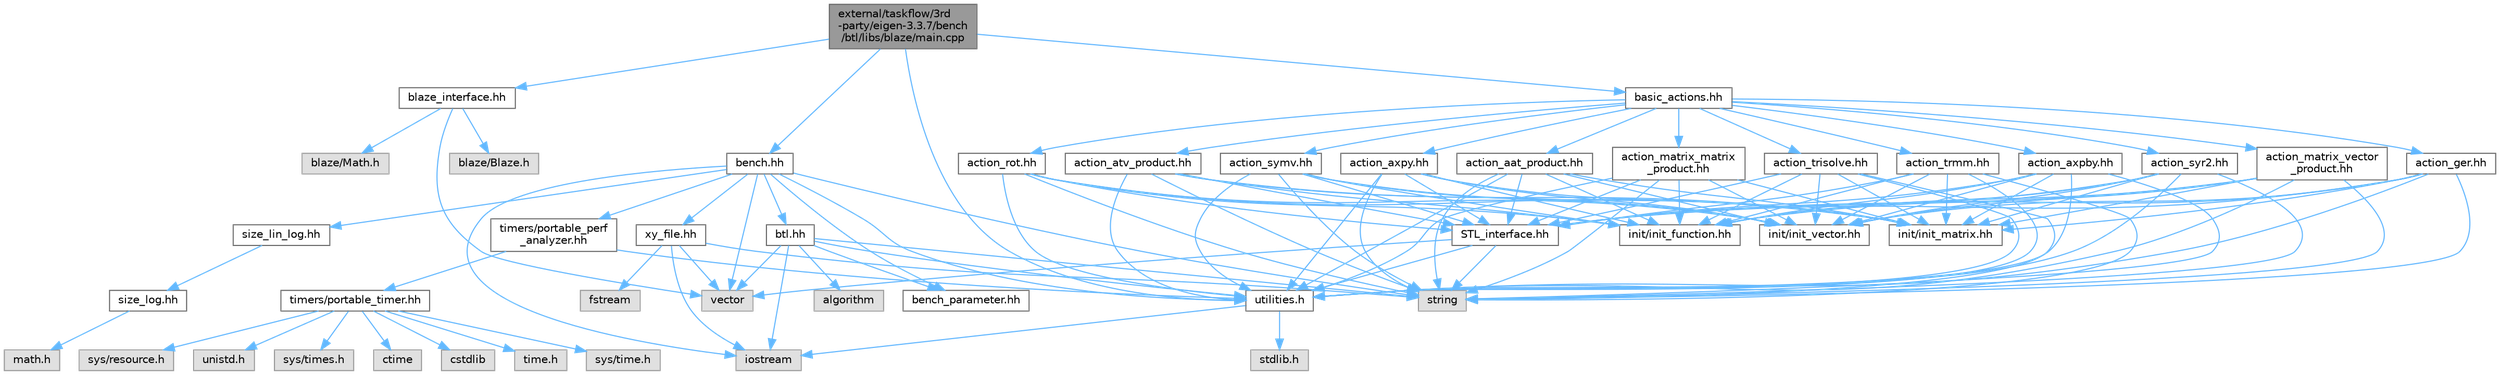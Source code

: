 digraph "external/taskflow/3rd-party/eigen-3.3.7/bench/btl/libs/blaze/main.cpp"
{
 // LATEX_PDF_SIZE
  bgcolor="transparent";
  edge [fontname=Helvetica,fontsize=10,labelfontname=Helvetica,labelfontsize=10];
  node [fontname=Helvetica,fontsize=10,shape=box,height=0.2,width=0.4];
  Node1 [id="Node000001",label="external/taskflow/3rd\l-party/eigen-3.3.7/bench\l/btl/libs/blaze/main.cpp",height=0.2,width=0.4,color="gray40", fillcolor="grey60", style="filled", fontcolor="black",tooltip=" "];
  Node1 -> Node2 [id="edge1_Node000001_Node000002",color="steelblue1",style="solid",tooltip=" "];
  Node2 [id="Node000002",label="utilities.h",height=0.2,width=0.4,color="grey40", fillcolor="white", style="filled",URL="$utilities_8h.html",tooltip=" "];
  Node2 -> Node3 [id="edge2_Node000002_Node000003",color="steelblue1",style="solid",tooltip=" "];
  Node3 [id="Node000003",label="stdlib.h",height=0.2,width=0.4,color="grey60", fillcolor="#E0E0E0", style="filled",tooltip=" "];
  Node2 -> Node4 [id="edge3_Node000002_Node000004",color="steelblue1",style="solid",tooltip=" "];
  Node4 [id="Node000004",label="iostream",height=0.2,width=0.4,color="grey60", fillcolor="#E0E0E0", style="filled",tooltip=" "];
  Node1 -> Node5 [id="edge4_Node000001_Node000005",color="steelblue1",style="solid",tooltip=" "];
  Node5 [id="Node000005",label="blaze_interface.hh",height=0.2,width=0.4,color="grey40", fillcolor="white", style="filled",URL="$blaze__interface_8hh.html",tooltip=" "];
  Node5 -> Node6 [id="edge5_Node000005_Node000006",color="steelblue1",style="solid",tooltip=" "];
  Node6 [id="Node000006",label="blaze/Math.h",height=0.2,width=0.4,color="grey60", fillcolor="#E0E0E0", style="filled",tooltip=" "];
  Node5 -> Node7 [id="edge6_Node000005_Node000007",color="steelblue1",style="solid",tooltip=" "];
  Node7 [id="Node000007",label="blaze/Blaze.h",height=0.2,width=0.4,color="grey60", fillcolor="#E0E0E0", style="filled",tooltip=" "];
  Node5 -> Node8 [id="edge7_Node000005_Node000008",color="steelblue1",style="solid",tooltip=" "];
  Node8 [id="Node000008",label="vector",height=0.2,width=0.4,color="grey60", fillcolor="#E0E0E0", style="filled",tooltip=" "];
  Node1 -> Node9 [id="edge8_Node000001_Node000009",color="steelblue1",style="solid",tooltip=" "];
  Node9 [id="Node000009",label="bench.hh",height=0.2,width=0.4,color="grey40", fillcolor="white", style="filled",URL="$bench_8hh.html",tooltip=" "];
  Node9 -> Node10 [id="edge9_Node000009_Node000010",color="steelblue1",style="solid",tooltip=" "];
  Node10 [id="Node000010",label="btl.hh",height=0.2,width=0.4,color="grey40", fillcolor="white", style="filled",URL="$btl_8hh.html",tooltip=" "];
  Node10 -> Node11 [id="edge10_Node000010_Node000011",color="steelblue1",style="solid",tooltip=" "];
  Node11 [id="Node000011",label="bench_parameter.hh",height=0.2,width=0.4,color="grey40", fillcolor="white", style="filled",URL="$bench__parameter_8hh.html",tooltip=" "];
  Node10 -> Node4 [id="edge11_Node000010_Node000004",color="steelblue1",style="solid",tooltip=" "];
  Node10 -> Node12 [id="edge12_Node000010_Node000012",color="steelblue1",style="solid",tooltip=" "];
  Node12 [id="Node000012",label="algorithm",height=0.2,width=0.4,color="grey60", fillcolor="#E0E0E0", style="filled",tooltip=" "];
  Node10 -> Node8 [id="edge13_Node000010_Node000008",color="steelblue1",style="solid",tooltip=" "];
  Node10 -> Node13 [id="edge14_Node000010_Node000013",color="steelblue1",style="solid",tooltip=" "];
  Node13 [id="Node000013",label="string",height=0.2,width=0.4,color="grey60", fillcolor="#E0E0E0", style="filled",tooltip=" "];
  Node10 -> Node2 [id="edge15_Node000010_Node000002",color="steelblue1",style="solid",tooltip=" "];
  Node9 -> Node11 [id="edge16_Node000009_Node000011",color="steelblue1",style="solid",tooltip=" "];
  Node9 -> Node4 [id="edge17_Node000009_Node000004",color="steelblue1",style="solid",tooltip=" "];
  Node9 -> Node2 [id="edge18_Node000009_Node000002",color="steelblue1",style="solid",tooltip=" "];
  Node9 -> Node14 [id="edge19_Node000009_Node000014",color="steelblue1",style="solid",tooltip=" "];
  Node14 [id="Node000014",label="size_lin_log.hh",height=0.2,width=0.4,color="grey40", fillcolor="white", style="filled",URL="$size__lin__log_8hh.html",tooltip=" "];
  Node14 -> Node15 [id="edge20_Node000014_Node000015",color="steelblue1",style="solid",tooltip=" "];
  Node15 [id="Node000015",label="size_log.hh",height=0.2,width=0.4,color="grey40", fillcolor="white", style="filled",URL="$size__log_8hh.html",tooltip=" "];
  Node15 -> Node16 [id="edge21_Node000015_Node000016",color="steelblue1",style="solid",tooltip=" "];
  Node16 [id="Node000016",label="math.h",height=0.2,width=0.4,color="grey60", fillcolor="#E0E0E0", style="filled",tooltip=" "];
  Node9 -> Node17 [id="edge22_Node000009_Node000017",color="steelblue1",style="solid",tooltip=" "];
  Node17 [id="Node000017",label="xy_file.hh",height=0.2,width=0.4,color="grey40", fillcolor="white", style="filled",URL="$xy__file_8hh.html",tooltip=" "];
  Node17 -> Node18 [id="edge23_Node000017_Node000018",color="steelblue1",style="solid",tooltip=" "];
  Node18 [id="Node000018",label="fstream",height=0.2,width=0.4,color="grey60", fillcolor="#E0E0E0", style="filled",tooltip=" "];
  Node17 -> Node4 [id="edge24_Node000017_Node000004",color="steelblue1",style="solid",tooltip=" "];
  Node17 -> Node13 [id="edge25_Node000017_Node000013",color="steelblue1",style="solid",tooltip=" "];
  Node17 -> Node8 [id="edge26_Node000017_Node000008",color="steelblue1",style="solid",tooltip=" "];
  Node9 -> Node8 [id="edge27_Node000009_Node000008",color="steelblue1",style="solid",tooltip=" "];
  Node9 -> Node13 [id="edge28_Node000009_Node000013",color="steelblue1",style="solid",tooltip=" "];
  Node9 -> Node19 [id="edge29_Node000009_Node000019",color="steelblue1",style="solid",tooltip=" "];
  Node19 [id="Node000019",label="timers/portable_perf\l_analyzer.hh",height=0.2,width=0.4,color="grey40", fillcolor="white", style="filled",URL="$portable__perf__analyzer_8hh.html",tooltip=" "];
  Node19 -> Node2 [id="edge30_Node000019_Node000002",color="steelblue1",style="solid",tooltip=" "];
  Node19 -> Node20 [id="edge31_Node000019_Node000020",color="steelblue1",style="solid",tooltip=" "];
  Node20 [id="Node000020",label="timers/portable_timer.hh",height=0.2,width=0.4,color="grey40", fillcolor="white", style="filled",URL="$portable__timer_8hh.html",tooltip=" "];
  Node20 -> Node21 [id="edge32_Node000020_Node000021",color="steelblue1",style="solid",tooltip=" "];
  Node21 [id="Node000021",label="ctime",height=0.2,width=0.4,color="grey60", fillcolor="#E0E0E0", style="filled",tooltip=" "];
  Node20 -> Node22 [id="edge33_Node000020_Node000022",color="steelblue1",style="solid",tooltip=" "];
  Node22 [id="Node000022",label="cstdlib",height=0.2,width=0.4,color="grey60", fillcolor="#E0E0E0", style="filled",tooltip=" "];
  Node20 -> Node23 [id="edge34_Node000020_Node000023",color="steelblue1",style="solid",tooltip=" "];
  Node23 [id="Node000023",label="time.h",height=0.2,width=0.4,color="grey60", fillcolor="#E0E0E0", style="filled",tooltip=" "];
  Node20 -> Node24 [id="edge35_Node000020_Node000024",color="steelblue1",style="solid",tooltip=" "];
  Node24 [id="Node000024",label="sys/time.h",height=0.2,width=0.4,color="grey60", fillcolor="#E0E0E0", style="filled",tooltip=" "];
  Node20 -> Node25 [id="edge36_Node000020_Node000025",color="steelblue1",style="solid",tooltip=" "];
  Node25 [id="Node000025",label="sys/resource.h",height=0.2,width=0.4,color="grey60", fillcolor="#E0E0E0", style="filled",tooltip=" "];
  Node20 -> Node26 [id="edge37_Node000020_Node000026",color="steelblue1",style="solid",tooltip=" "];
  Node26 [id="Node000026",label="unistd.h",height=0.2,width=0.4,color="grey60", fillcolor="#E0E0E0", style="filled",tooltip=" "];
  Node20 -> Node27 [id="edge38_Node000020_Node000027",color="steelblue1",style="solid",tooltip=" "];
  Node27 [id="Node000027",label="sys/times.h",height=0.2,width=0.4,color="grey60", fillcolor="#E0E0E0", style="filled",tooltip=" "];
  Node1 -> Node28 [id="edge39_Node000001_Node000028",color="steelblue1",style="solid",tooltip=" "];
  Node28 [id="Node000028",label="basic_actions.hh",height=0.2,width=0.4,color="grey40", fillcolor="white", style="filled",URL="$basic__actions_8hh.html",tooltip=" "];
  Node28 -> Node29 [id="edge40_Node000028_Node000029",color="steelblue1",style="solid",tooltip=" "];
  Node29 [id="Node000029",label="action_axpy.hh",height=0.2,width=0.4,color="grey40", fillcolor="white", style="filled",URL="$action__axpy_8hh.html",tooltip=" "];
  Node29 -> Node2 [id="edge41_Node000029_Node000002",color="steelblue1",style="solid",tooltip=" "];
  Node29 -> Node30 [id="edge42_Node000029_Node000030",color="steelblue1",style="solid",tooltip=" "];
  Node30 [id="Node000030",label="STL_interface.hh",height=0.2,width=0.4,color="grey40", fillcolor="white", style="filled",URL="$_s_t_l__interface_8hh.html",tooltip=" "];
  Node30 -> Node13 [id="edge43_Node000030_Node000013",color="steelblue1",style="solid",tooltip=" "];
  Node30 -> Node8 [id="edge44_Node000030_Node000008",color="steelblue1",style="solid",tooltip=" "];
  Node30 -> Node2 [id="edge45_Node000030_Node000002",color="steelblue1",style="solid",tooltip=" "];
  Node29 -> Node13 [id="edge46_Node000029_Node000013",color="steelblue1",style="solid",tooltip=" "];
  Node29 -> Node31 [id="edge47_Node000029_Node000031",color="steelblue1",style="solid",tooltip=" "];
  Node31 [id="Node000031",label="init/init_function.hh",height=0.2,width=0.4,color="grey40", fillcolor="white", style="filled",URL="$init__function_8hh.html",tooltip=" "];
  Node29 -> Node32 [id="edge48_Node000029_Node000032",color="steelblue1",style="solid",tooltip=" "];
  Node32 [id="Node000032",label="init/init_vector.hh",height=0.2,width=0.4,color="grey40", fillcolor="white", style="filled",URL="$init__vector_8hh.html",tooltip=" "];
  Node29 -> Node33 [id="edge49_Node000029_Node000033",color="steelblue1",style="solid",tooltip=" "];
  Node33 [id="Node000033",label="init/init_matrix.hh",height=0.2,width=0.4,color="grey40", fillcolor="white", style="filled",URL="$init__matrix_8hh.html",tooltip=" "];
  Node28 -> Node34 [id="edge50_Node000028_Node000034",color="steelblue1",style="solid",tooltip=" "];
  Node34 [id="Node000034",label="action_axpby.hh",height=0.2,width=0.4,color="grey40", fillcolor="white", style="filled",URL="$action__axpby_8hh.html",tooltip=" "];
  Node34 -> Node2 [id="edge51_Node000034_Node000002",color="steelblue1",style="solid",tooltip=" "];
  Node34 -> Node30 [id="edge52_Node000034_Node000030",color="steelblue1",style="solid",tooltip=" "];
  Node34 -> Node13 [id="edge53_Node000034_Node000013",color="steelblue1",style="solid",tooltip=" "];
  Node34 -> Node31 [id="edge54_Node000034_Node000031",color="steelblue1",style="solid",tooltip=" "];
  Node34 -> Node32 [id="edge55_Node000034_Node000032",color="steelblue1",style="solid",tooltip=" "];
  Node34 -> Node33 [id="edge56_Node000034_Node000033",color="steelblue1",style="solid",tooltip=" "];
  Node28 -> Node35 [id="edge57_Node000028_Node000035",color="steelblue1",style="solid",tooltip=" "];
  Node35 [id="Node000035",label="action_matrix_vector\l_product.hh",height=0.2,width=0.4,color="grey40", fillcolor="white", style="filled",URL="$action__matrix__vector__product_8hh.html",tooltip=" "];
  Node35 -> Node2 [id="edge58_Node000035_Node000002",color="steelblue1",style="solid",tooltip=" "];
  Node35 -> Node30 [id="edge59_Node000035_Node000030",color="steelblue1",style="solid",tooltip=" "];
  Node35 -> Node13 [id="edge60_Node000035_Node000013",color="steelblue1",style="solid",tooltip=" "];
  Node35 -> Node31 [id="edge61_Node000035_Node000031",color="steelblue1",style="solid",tooltip=" "];
  Node35 -> Node32 [id="edge62_Node000035_Node000032",color="steelblue1",style="solid",tooltip=" "];
  Node35 -> Node33 [id="edge63_Node000035_Node000033",color="steelblue1",style="solid",tooltip=" "];
  Node28 -> Node36 [id="edge64_Node000028_Node000036",color="steelblue1",style="solid",tooltip=" "];
  Node36 [id="Node000036",label="action_atv_product.hh",height=0.2,width=0.4,color="grey40", fillcolor="white", style="filled",URL="$action__atv__product_8hh.html",tooltip=" "];
  Node36 -> Node2 [id="edge65_Node000036_Node000002",color="steelblue1",style="solid",tooltip=" "];
  Node36 -> Node30 [id="edge66_Node000036_Node000030",color="steelblue1",style="solid",tooltip=" "];
  Node36 -> Node13 [id="edge67_Node000036_Node000013",color="steelblue1",style="solid",tooltip=" "];
  Node36 -> Node31 [id="edge68_Node000036_Node000031",color="steelblue1",style="solid",tooltip=" "];
  Node36 -> Node32 [id="edge69_Node000036_Node000032",color="steelblue1",style="solid",tooltip=" "];
  Node36 -> Node33 [id="edge70_Node000036_Node000033",color="steelblue1",style="solid",tooltip=" "];
  Node28 -> Node37 [id="edge71_Node000028_Node000037",color="steelblue1",style="solid",tooltip=" "];
  Node37 [id="Node000037",label="action_matrix_matrix\l_product.hh",height=0.2,width=0.4,color="grey40", fillcolor="white", style="filled",URL="$action__matrix__matrix__product_8hh.html",tooltip=" "];
  Node37 -> Node2 [id="edge72_Node000037_Node000002",color="steelblue1",style="solid",tooltip=" "];
  Node37 -> Node30 [id="edge73_Node000037_Node000030",color="steelblue1",style="solid",tooltip=" "];
  Node37 -> Node13 [id="edge74_Node000037_Node000013",color="steelblue1",style="solid",tooltip=" "];
  Node37 -> Node31 [id="edge75_Node000037_Node000031",color="steelblue1",style="solid",tooltip=" "];
  Node37 -> Node32 [id="edge76_Node000037_Node000032",color="steelblue1",style="solid",tooltip=" "];
  Node37 -> Node33 [id="edge77_Node000037_Node000033",color="steelblue1",style="solid",tooltip=" "];
  Node28 -> Node38 [id="edge78_Node000028_Node000038",color="steelblue1",style="solid",tooltip=" "];
  Node38 [id="Node000038",label="action_aat_product.hh",height=0.2,width=0.4,color="grey40", fillcolor="white", style="filled",URL="$action__aat__product_8hh.html",tooltip=" "];
  Node38 -> Node2 [id="edge79_Node000038_Node000002",color="steelblue1",style="solid",tooltip=" "];
  Node38 -> Node30 [id="edge80_Node000038_Node000030",color="steelblue1",style="solid",tooltip=" "];
  Node38 -> Node13 [id="edge81_Node000038_Node000013",color="steelblue1",style="solid",tooltip=" "];
  Node38 -> Node31 [id="edge82_Node000038_Node000031",color="steelblue1",style="solid",tooltip=" "];
  Node38 -> Node32 [id="edge83_Node000038_Node000032",color="steelblue1",style="solid",tooltip=" "];
  Node38 -> Node33 [id="edge84_Node000038_Node000033",color="steelblue1",style="solid",tooltip=" "];
  Node28 -> Node39 [id="edge85_Node000028_Node000039",color="steelblue1",style="solid",tooltip=" "];
  Node39 [id="Node000039",label="action_trisolve.hh",height=0.2,width=0.4,color="grey40", fillcolor="white", style="filled",URL="$action__trisolve_8hh.html",tooltip=" "];
  Node39 -> Node2 [id="edge86_Node000039_Node000002",color="steelblue1",style="solid",tooltip=" "];
  Node39 -> Node30 [id="edge87_Node000039_Node000030",color="steelblue1",style="solid",tooltip=" "];
  Node39 -> Node13 [id="edge88_Node000039_Node000013",color="steelblue1",style="solid",tooltip=" "];
  Node39 -> Node31 [id="edge89_Node000039_Node000031",color="steelblue1",style="solid",tooltip=" "];
  Node39 -> Node32 [id="edge90_Node000039_Node000032",color="steelblue1",style="solid",tooltip=" "];
  Node39 -> Node33 [id="edge91_Node000039_Node000033",color="steelblue1",style="solid",tooltip=" "];
  Node28 -> Node40 [id="edge92_Node000028_Node000040",color="steelblue1",style="solid",tooltip=" "];
  Node40 [id="Node000040",label="action_trmm.hh",height=0.2,width=0.4,color="grey40", fillcolor="white", style="filled",URL="$action__trmm_8hh.html",tooltip=" "];
  Node40 -> Node2 [id="edge93_Node000040_Node000002",color="steelblue1",style="solid",tooltip=" "];
  Node40 -> Node30 [id="edge94_Node000040_Node000030",color="steelblue1",style="solid",tooltip=" "];
  Node40 -> Node13 [id="edge95_Node000040_Node000013",color="steelblue1",style="solid",tooltip=" "];
  Node40 -> Node31 [id="edge96_Node000040_Node000031",color="steelblue1",style="solid",tooltip=" "];
  Node40 -> Node32 [id="edge97_Node000040_Node000032",color="steelblue1",style="solid",tooltip=" "];
  Node40 -> Node33 [id="edge98_Node000040_Node000033",color="steelblue1",style="solid",tooltip=" "];
  Node28 -> Node41 [id="edge99_Node000028_Node000041",color="steelblue1",style="solid",tooltip=" "];
  Node41 [id="Node000041",label="action_symv.hh",height=0.2,width=0.4,color="grey40", fillcolor="white", style="filled",URL="$action__symv_8hh.html",tooltip=" "];
  Node41 -> Node2 [id="edge100_Node000041_Node000002",color="steelblue1",style="solid",tooltip=" "];
  Node41 -> Node30 [id="edge101_Node000041_Node000030",color="steelblue1",style="solid",tooltip=" "];
  Node41 -> Node13 [id="edge102_Node000041_Node000013",color="steelblue1",style="solid",tooltip=" "];
  Node41 -> Node31 [id="edge103_Node000041_Node000031",color="steelblue1",style="solid",tooltip=" "];
  Node41 -> Node32 [id="edge104_Node000041_Node000032",color="steelblue1",style="solid",tooltip=" "];
  Node41 -> Node33 [id="edge105_Node000041_Node000033",color="steelblue1",style="solid",tooltip=" "];
  Node28 -> Node42 [id="edge106_Node000028_Node000042",color="steelblue1",style="solid",tooltip=" "];
  Node42 [id="Node000042",label="action_syr2.hh",height=0.2,width=0.4,color="grey40", fillcolor="white", style="filled",URL="$action__syr2_8hh.html",tooltip=" "];
  Node42 -> Node2 [id="edge107_Node000042_Node000002",color="steelblue1",style="solid",tooltip=" "];
  Node42 -> Node30 [id="edge108_Node000042_Node000030",color="steelblue1",style="solid",tooltip=" "];
  Node42 -> Node13 [id="edge109_Node000042_Node000013",color="steelblue1",style="solid",tooltip=" "];
  Node42 -> Node31 [id="edge110_Node000042_Node000031",color="steelblue1",style="solid",tooltip=" "];
  Node42 -> Node32 [id="edge111_Node000042_Node000032",color="steelblue1",style="solid",tooltip=" "];
  Node42 -> Node33 [id="edge112_Node000042_Node000033",color="steelblue1",style="solid",tooltip=" "];
  Node28 -> Node43 [id="edge113_Node000028_Node000043",color="steelblue1",style="solid",tooltip=" "];
  Node43 [id="Node000043",label="action_ger.hh",height=0.2,width=0.4,color="grey40", fillcolor="white", style="filled",URL="$action__ger_8hh.html",tooltip=" "];
  Node43 -> Node2 [id="edge114_Node000043_Node000002",color="steelblue1",style="solid",tooltip=" "];
  Node43 -> Node30 [id="edge115_Node000043_Node000030",color="steelblue1",style="solid",tooltip=" "];
  Node43 -> Node13 [id="edge116_Node000043_Node000013",color="steelblue1",style="solid",tooltip=" "];
  Node43 -> Node31 [id="edge117_Node000043_Node000031",color="steelblue1",style="solid",tooltip=" "];
  Node43 -> Node32 [id="edge118_Node000043_Node000032",color="steelblue1",style="solid",tooltip=" "];
  Node43 -> Node33 [id="edge119_Node000043_Node000033",color="steelblue1",style="solid",tooltip=" "];
  Node28 -> Node44 [id="edge120_Node000028_Node000044",color="steelblue1",style="solid",tooltip=" "];
  Node44 [id="Node000044",label="action_rot.hh",height=0.2,width=0.4,color="grey40", fillcolor="white", style="filled",URL="$action__rot_8hh.html",tooltip=" "];
  Node44 -> Node2 [id="edge121_Node000044_Node000002",color="steelblue1",style="solid",tooltip=" "];
  Node44 -> Node30 [id="edge122_Node000044_Node000030",color="steelblue1",style="solid",tooltip=" "];
  Node44 -> Node13 [id="edge123_Node000044_Node000013",color="steelblue1",style="solid",tooltip=" "];
  Node44 -> Node31 [id="edge124_Node000044_Node000031",color="steelblue1",style="solid",tooltip=" "];
  Node44 -> Node32 [id="edge125_Node000044_Node000032",color="steelblue1",style="solid",tooltip=" "];
  Node44 -> Node33 [id="edge126_Node000044_Node000033",color="steelblue1",style="solid",tooltip=" "];
}
